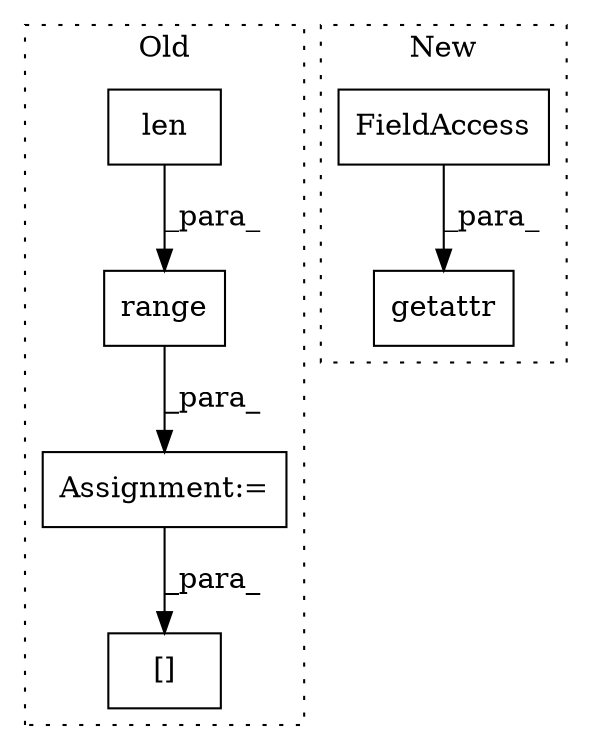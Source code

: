 digraph G {
subgraph cluster0 {
1 [label="range" a="32" s="2414,2435" l="6,1" shape="box"];
3 [label="Assignment:=" a="7" s="2353,2436" l="53,2" shape="box"];
4 [label="len" a="32" s="2420,2430" l="4,1" shape="box"];
6 [label="[]" a="2" s="2572,2580" l="7,1" shape="box"];
label = "Old";
style="dotted";
}
subgraph cluster1 {
2 [label="getattr" a="32" s="3230,3278" l="8,1" shape="box"];
5 [label="FieldAccess" a="22" s="3272" l="6" shape="box"];
label = "New";
style="dotted";
}
1 -> 3 [label="_para_"];
3 -> 6 [label="_para_"];
4 -> 1 [label="_para_"];
5 -> 2 [label="_para_"];
}